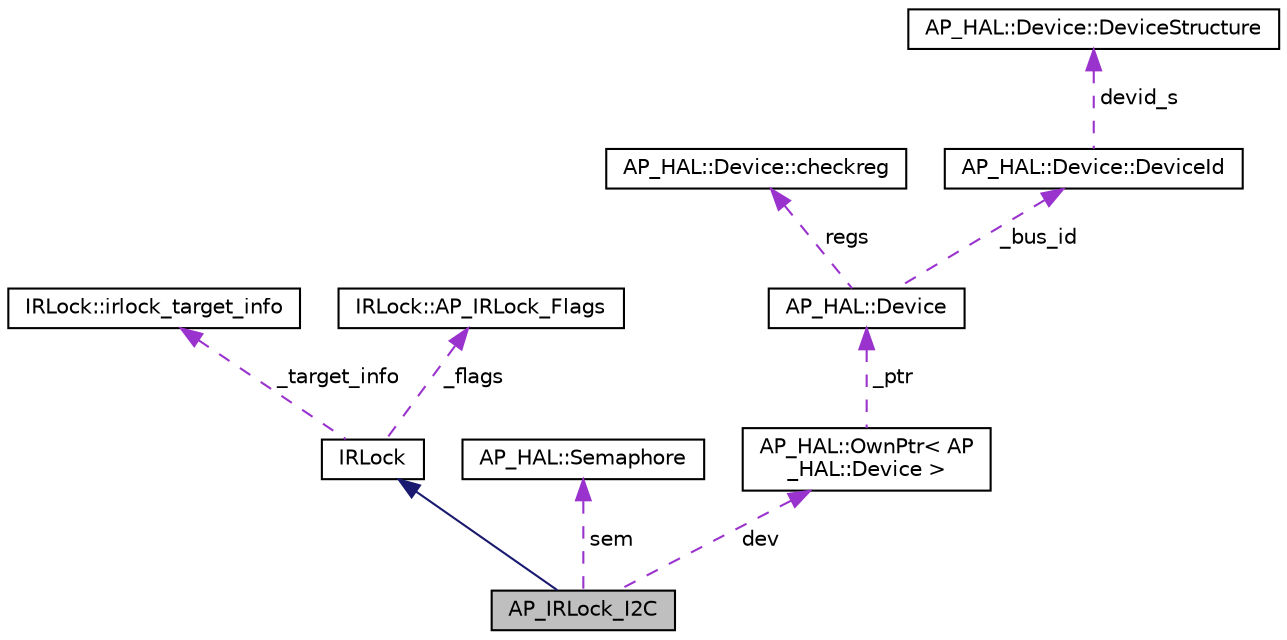 digraph "AP_IRLock_I2C"
{
 // INTERACTIVE_SVG=YES
  edge [fontname="Helvetica",fontsize="10",labelfontname="Helvetica",labelfontsize="10"];
  node [fontname="Helvetica",fontsize="10",shape=record];
  Node1 [label="AP_IRLock_I2C",height=0.2,width=0.4,color="black", fillcolor="grey75", style="filled", fontcolor="black"];
  Node2 -> Node1 [dir="back",color="midnightblue",fontsize="10",style="solid",fontname="Helvetica"];
  Node2 [label="IRLock",height=0.2,width=0.4,color="black", fillcolor="white", style="filled",URL="$classIRLock.html"];
  Node3 -> Node2 [dir="back",color="darkorchid3",fontsize="10",style="dashed",label=" _target_info" ,fontname="Helvetica"];
  Node3 [label="IRLock::irlock_target_info",height=0.2,width=0.4,color="black", fillcolor="white", style="filled",URL="$structIRLock_1_1irlock__target__info.html"];
  Node4 -> Node2 [dir="back",color="darkorchid3",fontsize="10",style="dashed",label=" _flags" ,fontname="Helvetica"];
  Node4 [label="IRLock::AP_IRLock_Flags",height=0.2,width=0.4,color="black", fillcolor="white", style="filled",URL="$structIRLock_1_1AP__IRLock__Flags.html"];
  Node5 -> Node1 [dir="back",color="darkorchid3",fontsize="10",style="dashed",label=" sem" ,fontname="Helvetica"];
  Node5 [label="AP_HAL::Semaphore",height=0.2,width=0.4,color="black", fillcolor="white", style="filled",URL="$classAP__HAL_1_1Semaphore.html"];
  Node6 -> Node1 [dir="back",color="darkorchid3",fontsize="10",style="dashed",label=" dev" ,fontname="Helvetica"];
  Node6 [label="AP_HAL::OwnPtr\< AP\l_HAL::Device \>",height=0.2,width=0.4,color="black", fillcolor="white", style="filled",URL="$classAP__HAL_1_1OwnPtr.html"];
  Node7 -> Node6 [dir="back",color="darkorchid3",fontsize="10",style="dashed",label=" _ptr" ,fontname="Helvetica"];
  Node7 [label="AP_HAL::Device",height=0.2,width=0.4,color="black", fillcolor="white", style="filled",URL="$classAP__HAL_1_1Device.html"];
  Node8 -> Node7 [dir="back",color="darkorchid3",fontsize="10",style="dashed",label=" regs" ,fontname="Helvetica"];
  Node8 [label="AP_HAL::Device::checkreg",height=0.2,width=0.4,color="black", fillcolor="white", style="filled",URL="$structAP__HAL_1_1Device_1_1checkreg.html"];
  Node9 -> Node7 [dir="back",color="darkorchid3",fontsize="10",style="dashed",label=" _bus_id" ,fontname="Helvetica"];
  Node9 [label="AP_HAL::Device::DeviceId",height=0.2,width=0.4,color="black", fillcolor="white", style="filled",URL="$unionAP__HAL_1_1Device_1_1DeviceId.html"];
  Node10 -> Node9 [dir="back",color="darkorchid3",fontsize="10",style="dashed",label=" devid_s" ,fontname="Helvetica"];
  Node10 [label="AP_HAL::Device::DeviceStructure",height=0.2,width=0.4,color="black", fillcolor="white", style="filled",URL="$structAP__HAL_1_1Device_1_1DeviceStructure.html"];
}
